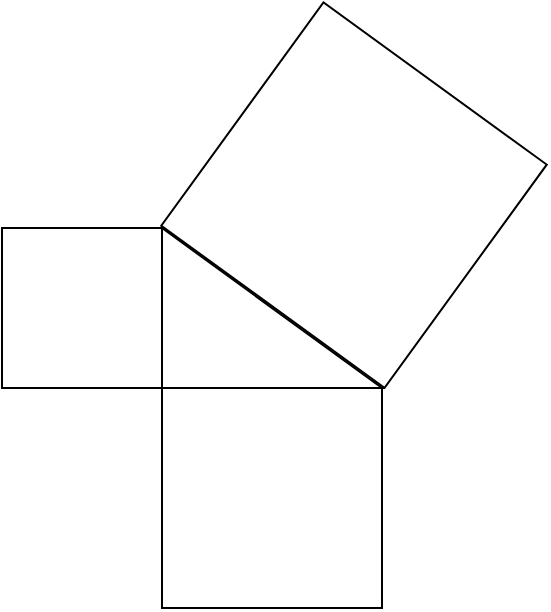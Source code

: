 <mxfile version="13.1.3">
    <diagram id="KjRarJ49PqcGtxu21WBY" name="第 1 页">
        <mxGraphModel dx="631" dy="628" grid="1" gridSize="10" guides="1" tooltips="1" connect="1" arrows="1" fold="1" page="1" pageScale="1" pageWidth="827" pageHeight="1169" background="none" math="0" shadow="0">
            <root>
                <mxCell id="0"/>
                <mxCell id="1" parent="0"/>
                <mxCell id="4" value="" style="whiteSpace=wrap;html=1;aspect=fixed;" vertex="1" parent="1">
                    <mxGeometry x="130" y="160" width="80" height="80" as="geometry"/>
                </mxCell>
                <mxCell id="6" value="" style="verticalLabelPosition=bottom;verticalAlign=top;html=1;shape=mxgraph.basic.orthogonal_triangle" vertex="1" parent="1">
                    <mxGeometry x="210" y="160" width="110" height="80" as="geometry"/>
                </mxCell>
                <mxCell id="7" value="" style="whiteSpace=wrap;html=1;aspect=fixed;" vertex="1" parent="1">
                    <mxGeometry x="210" y="240" width="110" height="110" as="geometry"/>
                </mxCell>
                <mxCell id="8" value="" style="whiteSpace=wrap;html=1;aspect=fixed;rotation=36;direction=south;" vertex="1" parent="1">
                    <mxGeometry x="237" y="74.57" width="138" height="138" as="geometry"/>
                </mxCell>
            </root>
        </mxGraphModel>
    </diagram>
</mxfile>